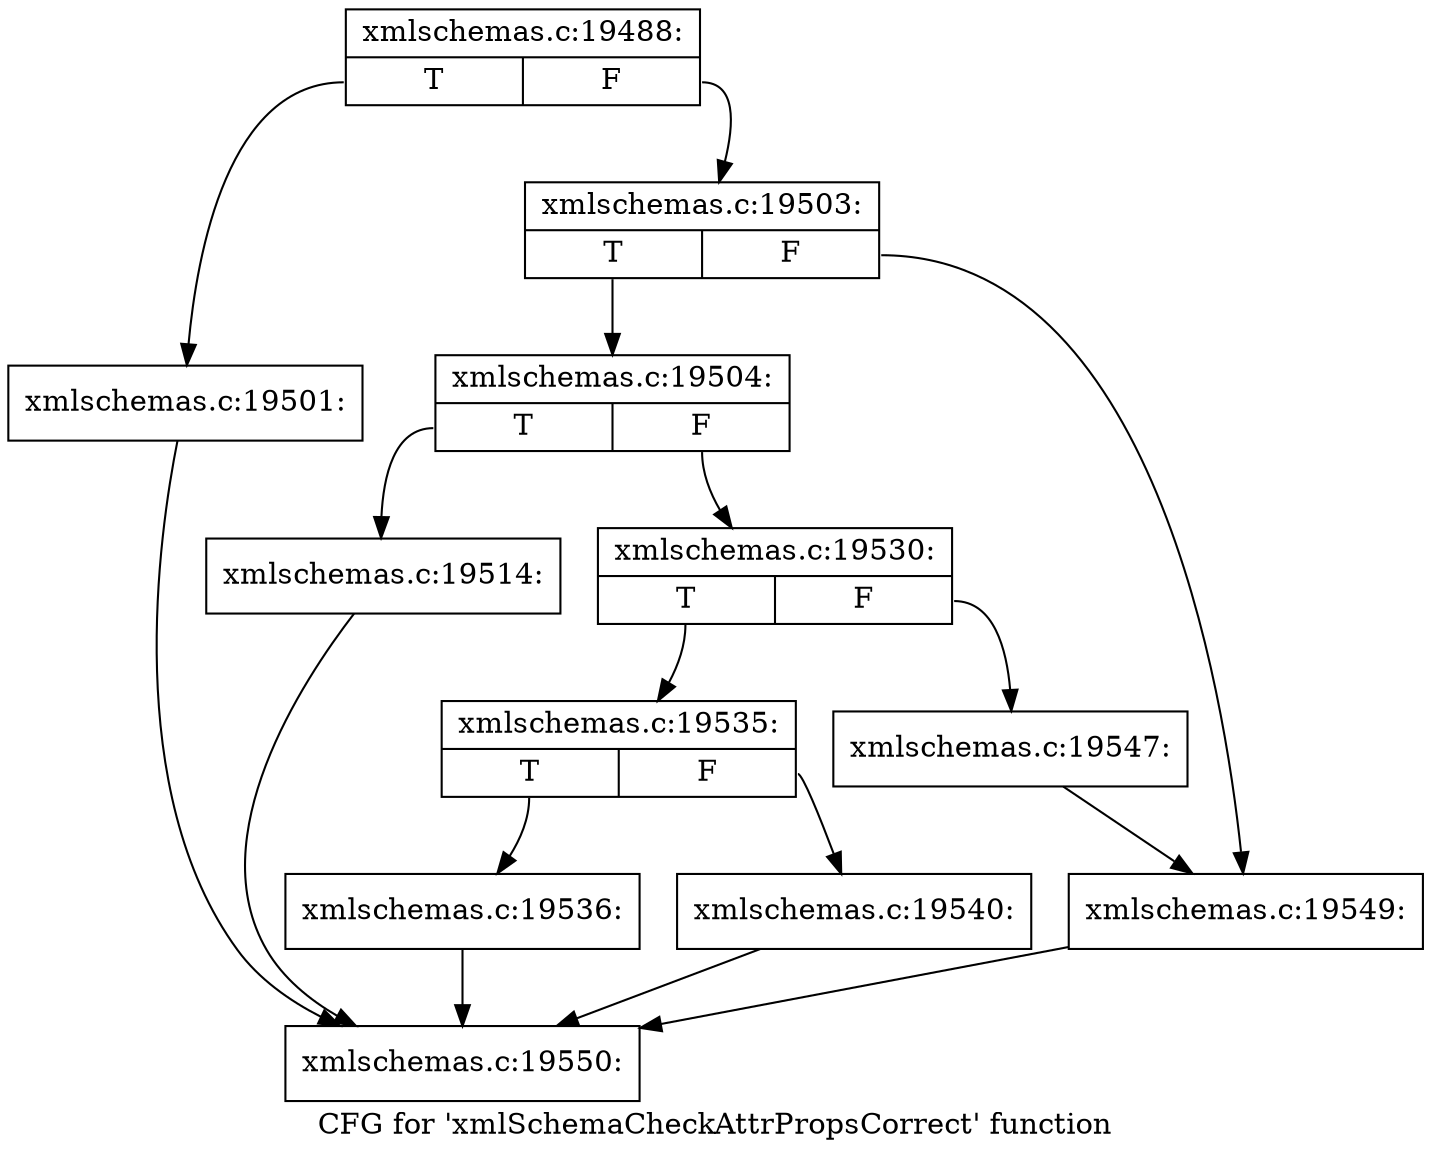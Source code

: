 digraph "CFG for 'xmlSchemaCheckAttrPropsCorrect' function" {
	label="CFG for 'xmlSchemaCheckAttrPropsCorrect' function";

	Node0x5200c80 [shape=record,label="{xmlschemas.c:19488:|{<s0>T|<s1>F}}"];
	Node0x5200c80:s0 -> Node0x52015c0;
	Node0x5200c80:s1 -> Node0x5201610;
	Node0x52015c0 [shape=record,label="{xmlschemas.c:19501:}"];
	Node0x52015c0 -> Node0x513b5f0;
	Node0x5201610 [shape=record,label="{xmlschemas.c:19503:|{<s0>T|<s1>F}}"];
	Node0x5201610:s0 -> Node0x5201ba0;
	Node0x5201610:s1 -> Node0x5201bf0;
	Node0x5201ba0 [shape=record,label="{xmlschemas.c:19504:|{<s0>T|<s1>F}}"];
	Node0x5201ba0:s0 -> Node0x52023b0;
	Node0x5201ba0:s1 -> Node0x5202400;
	Node0x52023b0 [shape=record,label="{xmlschemas.c:19514:}"];
	Node0x52023b0 -> Node0x513b5f0;
	Node0x5202400 [shape=record,label="{xmlschemas.c:19530:|{<s0>T|<s1>F}}"];
	Node0x5202400:s0 -> Node0x5202ca0;
	Node0x5202400:s1 -> Node0x52043b0;
	Node0x5202ca0 [shape=record,label="{xmlschemas.c:19535:|{<s0>T|<s1>F}}"];
	Node0x5202ca0:s0 -> Node0x52046f0;
	Node0x5202ca0:s1 -> Node0x5204740;
	Node0x52046f0 [shape=record,label="{xmlschemas.c:19536:}"];
	Node0x52046f0 -> Node0x513b5f0;
	Node0x5204740 [shape=record,label="{xmlschemas.c:19540:}"];
	Node0x5204740 -> Node0x513b5f0;
	Node0x52043b0 [shape=record,label="{xmlschemas.c:19547:}"];
	Node0x52043b0 -> Node0x5201bf0;
	Node0x5201bf0 [shape=record,label="{xmlschemas.c:19549:}"];
	Node0x5201bf0 -> Node0x513b5f0;
	Node0x513b5f0 [shape=record,label="{xmlschemas.c:19550:}"];
}
